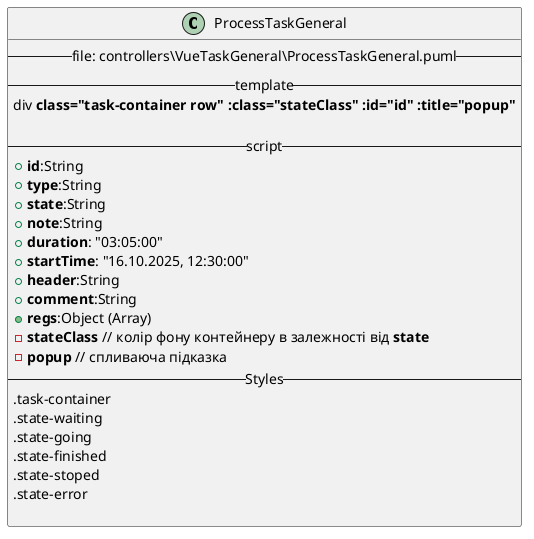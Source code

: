@startuml ProcessTaskGeneral

class ProcessTaskGeneral {
    -- file: controllers\VueTaskGeneral\ProcessTaskGeneral.puml --
    -- template --
    div **class="task-container row" :class="stateClass" :id="id" :title="popup"**

    -- script --
     +**id**:String
     +**type**:String
     +**state**:String
     +**note**:String
     +**duration**: "03:05:00"
     +**startTime**: "16.10.2025, 12:30:00"
     +**header**:String
     +**comment**:String
     +**regs**:Object (Array)
     -**stateClass** // колір фону контейнеру в залежності від **state**
     -**popup** // спливаюча підказка
    -- Styles --
     .task-container
     .state-waiting
     .state-going
     .state-finished
     .state-stoped
     .state-error

}

@enduml